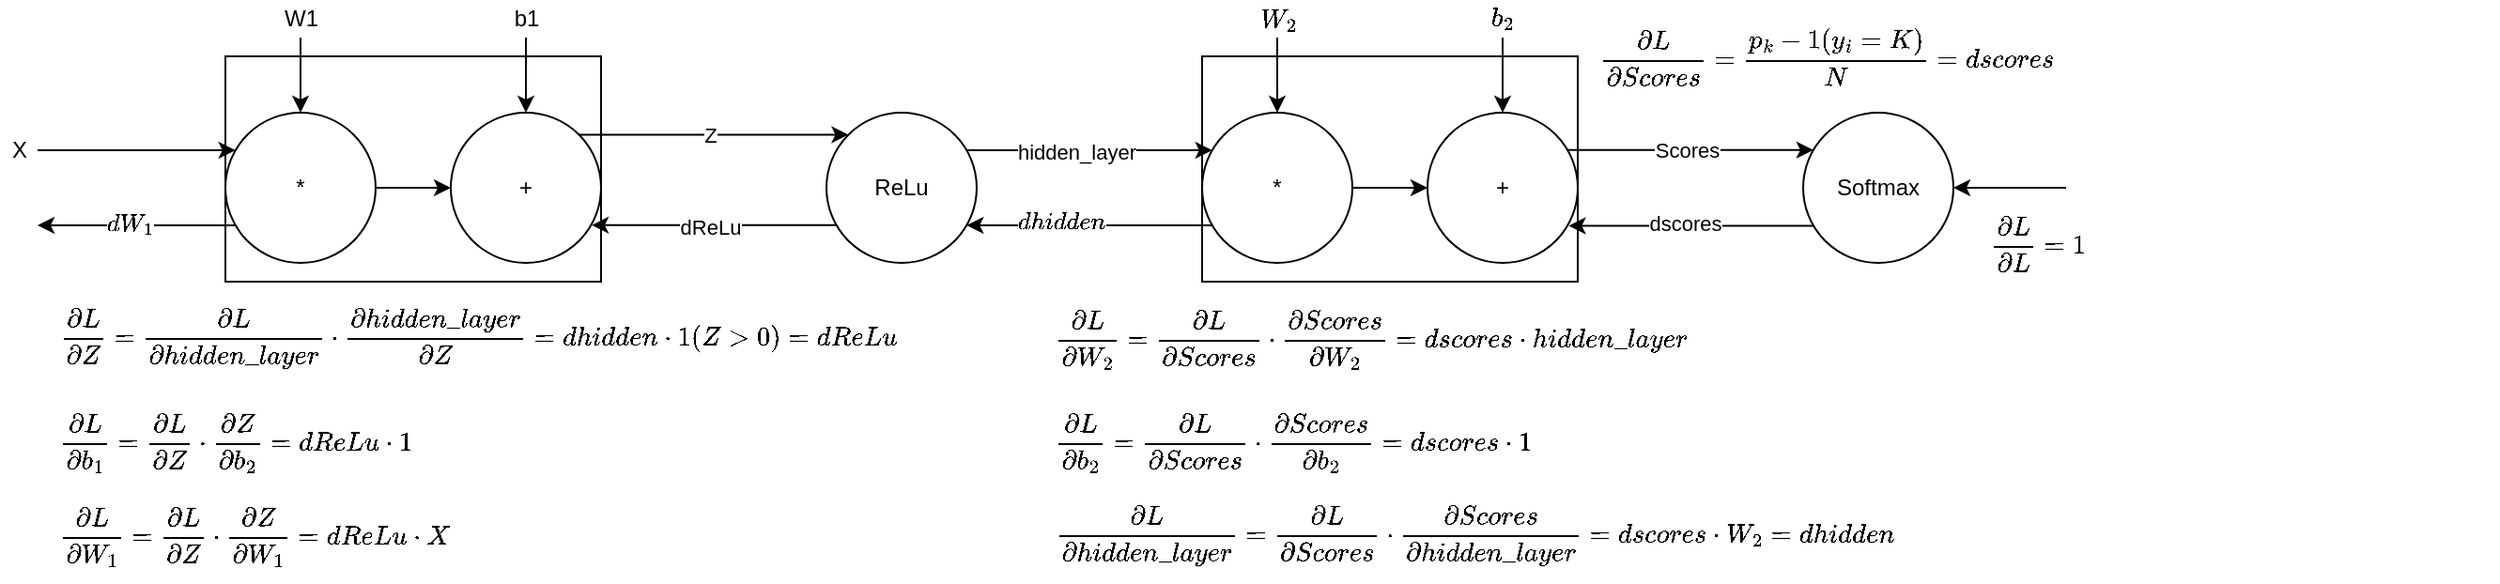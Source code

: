 <mxfile version="14.2.9" type="device"><diagram id="LbvbIl4-RcQ6blgqV9m0" name="Page-1"><mxGraphModel dx="2568" dy="970" grid="1" gridSize="10" guides="1" tooltips="1" connect="1" arrows="1" fold="1" page="1" pageScale="1" pageWidth="850" pageHeight="1100" math="1" shadow="0"><root><mxCell id="0"/><mxCell id="1" parent="0"/><mxCell id="c8HLRkHKk8ArAZIDCXA8-48" value="" style="rounded=0;whiteSpace=wrap;html=1;fillColor=none;" vertex="1" parent="1"><mxGeometry x="80" y="370" width="200" height="120" as="geometry"/></mxCell><mxCell id="c8HLRkHKk8ArAZIDCXA8-3" style="edgeStyle=orthogonalEdgeStyle;rounded=0;orthogonalLoop=1;jettySize=auto;html=1;startArrow=classic;startFill=1;endArrow=none;endFill=0;" edge="1" parent="1" source="c8HLRkHKk8ArAZIDCXA8-1"><mxGeometry relative="1" as="geometry"><mxPoint x="540" y="440" as="targetPoint"/></mxGeometry></mxCell><mxCell id="c8HLRkHKk8ArAZIDCXA8-4" value="&lt;div&gt;&lt;br&gt;&lt;/div&gt;" style="edgeLabel;html=1;align=center;verticalAlign=middle;resizable=0;points=[];" vertex="1" connectable="0" parent="c8HLRkHKk8ArAZIDCXA8-3"><mxGeometry x="0.14" y="1" relative="1" as="geometry"><mxPoint as="offset"/></mxGeometry></mxCell><mxCell id="c8HLRkHKk8ArAZIDCXA8-6" style="edgeStyle=orthogonalEdgeStyle;rounded=0;orthogonalLoop=1;jettySize=auto;html=1;startArrow=none;startFill=0;endArrow=classic;endFill=1;entryX=0.94;entryY=0.753;entryDx=0;entryDy=0;entryPerimeter=0;" edge="1" parent="1" source="c8HLRkHKk8ArAZIDCXA8-1" target="c8HLRkHKk8ArAZIDCXA8-10"><mxGeometry relative="1" as="geometry"><mxPoint x="280" y="460" as="targetPoint"/><Array as="points"><mxPoint x="290" y="460"/></Array></mxGeometry></mxCell><mxCell id="c8HLRkHKk8ArAZIDCXA8-9" value="dscores" style="edgeLabel;html=1;align=center;verticalAlign=middle;resizable=0;points=[];" vertex="1" connectable="0" parent="c8HLRkHKk8ArAZIDCXA8-6"><mxGeometry x="0.06" y="-1" relative="1" as="geometry"><mxPoint as="offset"/></mxGeometry></mxCell><mxCell id="c8HLRkHKk8ArAZIDCXA8-7" style="edgeStyle=orthogonalEdgeStyle;rounded=0;orthogonalLoop=1;jettySize=auto;html=1;startArrow=classic;startFill=1;endArrow=none;endFill=0;entryX=0.932;entryY=0.249;entryDx=0;entryDy=0;entryPerimeter=0;" edge="1" parent="1" source="c8HLRkHKk8ArAZIDCXA8-1" target="c8HLRkHKk8ArAZIDCXA8-10"><mxGeometry relative="1" as="geometry"><mxPoint x="280" y="420" as="targetPoint"/><Array as="points"><mxPoint x="280" y="420"/></Array></mxGeometry></mxCell><mxCell id="c8HLRkHKk8ArAZIDCXA8-8" value="&lt;div&gt;Scores&lt;/div&gt;" style="edgeLabel;html=1;align=center;verticalAlign=middle;resizable=0;points=[];" vertex="1" connectable="0" parent="c8HLRkHKk8ArAZIDCXA8-7"><mxGeometry x="0.034" relative="1" as="geometry"><mxPoint as="offset"/></mxGeometry></mxCell><mxCell id="c8HLRkHKk8ArAZIDCXA8-1" value="Softmax" style="ellipse;whiteSpace=wrap;html=1;aspect=fixed;" vertex="1" parent="1"><mxGeometry x="400" y="400" width="80" height="80" as="geometry"/></mxCell><mxCell id="c8HLRkHKk8ArAZIDCXA8-11" style="edgeStyle=orthogonalEdgeStyle;rounded=0;orthogonalLoop=1;jettySize=auto;html=1;startArrow=classic;startFill=1;endArrow=none;endFill=0;" edge="1" parent="1" source="c8HLRkHKk8ArAZIDCXA8-10"><mxGeometry relative="1" as="geometry"><mxPoint x="240" y="360" as="targetPoint"/></mxGeometry></mxCell><mxCell id="c8HLRkHKk8ArAZIDCXA8-10" value="+" style="ellipse;whiteSpace=wrap;html=1;aspect=fixed;" vertex="1" parent="1"><mxGeometry x="200" y="400" width="80" height="80" as="geometry"/></mxCell><mxCell id="c8HLRkHKk8ArAZIDCXA8-13" value="$$b_2$$" style="text;html=1;align=center;verticalAlign=middle;resizable=0;points=[];autosize=1;" vertex="1" parent="1"><mxGeometry x="210" y="340" width="60" height="20" as="geometry"/></mxCell><mxCell id="c8HLRkHKk8ArAZIDCXA8-17" style="edgeStyle=orthogonalEdgeStyle;rounded=0;orthogonalLoop=1;jettySize=auto;html=1;entryX=0;entryY=0.5;entryDx=0;entryDy=0;startArrow=none;startFill=0;endArrow=classic;endFill=1;" edge="1" parent="1" source="c8HLRkHKk8ArAZIDCXA8-14" target="c8HLRkHKk8ArAZIDCXA8-10"><mxGeometry relative="1" as="geometry"/></mxCell><mxCell id="c8HLRkHKk8ArAZIDCXA8-18" style="edgeStyle=orthogonalEdgeStyle;rounded=0;orthogonalLoop=1;jettySize=auto;html=1;startArrow=classic;startFill=1;endArrow=none;endFill=0;" edge="1" parent="1" source="c8HLRkHKk8ArAZIDCXA8-14"><mxGeometry relative="1" as="geometry"><mxPoint x="120.0" y="360" as="targetPoint"/></mxGeometry></mxCell><mxCell id="c8HLRkHKk8ArAZIDCXA8-22" style="edgeStyle=orthogonalEdgeStyle;rounded=0;orthogonalLoop=1;jettySize=auto;html=1;startArrow=none;startFill=0;endArrow=classic;endFill=1;entryX=0.933;entryY=0.75;entryDx=0;entryDy=0;entryPerimeter=0;" edge="1" parent="1" source="c8HLRkHKk8ArAZIDCXA8-14" target="c8HLRkHKk8ArAZIDCXA8-20"><mxGeometry relative="1" as="geometry"><mxPoint x="-30" y="460" as="targetPoint"/><Array as="points"><mxPoint x="50" y="460"/><mxPoint x="50" y="460"/></Array></mxGeometry></mxCell><mxCell id="c8HLRkHKk8ArAZIDCXA8-42" value="$$dhidden$$" style="edgeLabel;html=1;align=center;verticalAlign=middle;resizable=0;points=[];" vertex="1" connectable="0" parent="c8HLRkHKk8ArAZIDCXA8-22"><mxGeometry x="0.242" y="-2" relative="1" as="geometry"><mxPoint as="offset"/></mxGeometry></mxCell><mxCell id="c8HLRkHKk8ArAZIDCXA8-25" style="edgeStyle=orthogonalEdgeStyle;rounded=0;orthogonalLoop=1;jettySize=auto;html=1;startArrow=classic;startFill=1;endArrow=none;endFill=0;entryX=0.934;entryY=0.25;entryDx=0;entryDy=0;entryPerimeter=0;" edge="1" parent="1" source="c8HLRkHKk8ArAZIDCXA8-14" target="c8HLRkHKk8ArAZIDCXA8-20"><mxGeometry relative="1" as="geometry"><mxPoint x="10" y="440" as="targetPoint"/><Array as="points"><mxPoint x="40" y="420"/><mxPoint x="40" y="420"/></Array></mxGeometry></mxCell><mxCell id="c8HLRkHKk8ArAZIDCXA8-38" value="hidden_layer" style="edgeLabel;html=1;align=center;verticalAlign=middle;resizable=0;points=[];" vertex="1" connectable="0" parent="c8HLRkHKk8ArAZIDCXA8-25"><mxGeometry x="0.111" y="1" relative="1" as="geometry"><mxPoint as="offset"/></mxGeometry></mxCell><mxCell id="c8HLRkHKk8ArAZIDCXA8-14" value="*" style="ellipse;whiteSpace=wrap;html=1;aspect=fixed;" vertex="1" parent="1"><mxGeometry x="80" y="400" width="80" height="80" as="geometry"/></mxCell><mxCell id="c8HLRkHKk8ArAZIDCXA8-19" value="$$W_2$$" style="text;html=1;align=center;verticalAlign=middle;resizable=0;points=[];autosize=1;" vertex="1" parent="1"><mxGeometry x="85" y="340" width="70" height="20" as="geometry"/></mxCell><mxCell id="c8HLRkHKk8ArAZIDCXA8-44" style="edgeStyle=orthogonalEdgeStyle;rounded=0;orthogonalLoop=1;jettySize=auto;html=1;startArrow=none;startFill=0;endArrow=classic;endFill=1;entryX=0.938;entryY=0.749;entryDx=0;entryDy=0;entryPerimeter=0;" edge="1" parent="1" source="c8HLRkHKk8ArAZIDCXA8-20" target="c8HLRkHKk8ArAZIDCXA8-28"><mxGeometry relative="1" as="geometry"><mxPoint x="-230.0" y="460" as="targetPoint"/><Array as="points"><mxPoint x="-180" y="460"/></Array></mxGeometry></mxCell><mxCell id="c8HLRkHKk8ArAZIDCXA8-45" value="dReLu" style="edgeLabel;html=1;align=center;verticalAlign=middle;resizable=0;points=[];" vertex="1" connectable="0" parent="c8HLRkHKk8ArAZIDCXA8-44"><mxGeometry x="0.044" y="1" relative="1" as="geometry"><mxPoint as="offset"/></mxGeometry></mxCell><mxCell id="c8HLRkHKk8ArAZIDCXA8-20" value="ReLu" style="ellipse;whiteSpace=wrap;html=1;aspect=fixed;" vertex="1" parent="1"><mxGeometry x="-120" y="400" width="80" height="80" as="geometry"/></mxCell><mxCell id="c8HLRkHKk8ArAZIDCXA8-31" style="edgeStyle=orthogonalEdgeStyle;rounded=0;orthogonalLoop=1;jettySize=auto;html=1;startArrow=classic;startFill=1;endArrow=none;endFill=0;" edge="1" parent="1" source="c8HLRkHKk8ArAZIDCXA8-27"><mxGeometry relative="1" as="geometry"><mxPoint x="-400.0" y="360" as="targetPoint"/></mxGeometry></mxCell><mxCell id="c8HLRkHKk8ArAZIDCXA8-33" style="edgeStyle=orthogonalEdgeStyle;rounded=0;orthogonalLoop=1;jettySize=auto;html=1;entryX=0;entryY=0.5;entryDx=0;entryDy=0;startArrow=none;startFill=0;endArrow=classic;endFill=1;" edge="1" parent="1" source="c8HLRkHKk8ArAZIDCXA8-27" target="c8HLRkHKk8ArAZIDCXA8-28"><mxGeometry relative="1" as="geometry"/></mxCell><mxCell id="c8HLRkHKk8ArAZIDCXA8-46" style="edgeStyle=orthogonalEdgeStyle;rounded=0;orthogonalLoop=1;jettySize=auto;html=1;startArrow=classic;startFill=1;endArrow=none;endFill=0;" edge="1" parent="1" source="c8HLRkHKk8ArAZIDCXA8-27"><mxGeometry relative="1" as="geometry"><mxPoint x="-540" y="420" as="targetPoint"/><Array as="points"><mxPoint x="-520" y="420"/></Array></mxGeometry></mxCell><mxCell id="c8HLRkHKk8ArAZIDCXA8-27" value="*" style="ellipse;whiteSpace=wrap;html=1;aspect=fixed;" vertex="1" parent="1"><mxGeometry x="-440" y="400" width="80" height="80" as="geometry"/></mxCell><mxCell id="c8HLRkHKk8ArAZIDCXA8-29" style="edgeStyle=orthogonalEdgeStyle;rounded=0;orthogonalLoop=1;jettySize=auto;html=1;startArrow=classic;startFill=1;endArrow=none;endFill=0;" edge="1" parent="1" source="c8HLRkHKk8ArAZIDCXA8-28"><mxGeometry relative="1" as="geometry"><mxPoint x="-280.0" y="360" as="targetPoint"/></mxGeometry></mxCell><mxCell id="c8HLRkHKk8ArAZIDCXA8-35" style="edgeStyle=orthogonalEdgeStyle;rounded=0;orthogonalLoop=1;jettySize=auto;html=1;entryX=0;entryY=0;entryDx=0;entryDy=0;startArrow=none;startFill=0;endArrow=classic;endFill=1;" edge="1" parent="1" source="c8HLRkHKk8ArAZIDCXA8-28" target="c8HLRkHKk8ArAZIDCXA8-20"><mxGeometry relative="1" as="geometry"><Array as="points"><mxPoint x="-180" y="412"/></Array></mxGeometry></mxCell><mxCell id="c8HLRkHKk8ArAZIDCXA8-40" value="Z" style="edgeLabel;html=1;align=center;verticalAlign=middle;resizable=0;points=[];" vertex="1" connectable="0" parent="c8HLRkHKk8ArAZIDCXA8-35"><mxGeometry x="-0.037" relative="1" as="geometry"><mxPoint as="offset"/></mxGeometry></mxCell><mxCell id="c8HLRkHKk8ArAZIDCXA8-28" value="+" style="ellipse;whiteSpace=wrap;html=1;aspect=fixed;" vertex="1" parent="1"><mxGeometry x="-320" y="400" width="80" height="80" as="geometry"/></mxCell><mxCell id="c8HLRkHKk8ArAZIDCXA8-30" value="b1" style="text;html=1;align=center;verticalAlign=middle;resizable=0;points=[];autosize=1;" vertex="1" parent="1"><mxGeometry x="-295" y="340" width="30" height="20" as="geometry"/></mxCell><mxCell id="c8HLRkHKk8ArAZIDCXA8-32" value="W1" style="text;html=1;align=center;verticalAlign=middle;resizable=0;points=[];autosize=1;" vertex="1" parent="1"><mxGeometry x="-415" y="340" width="30" height="20" as="geometry"/></mxCell><mxCell id="c8HLRkHKk8ArAZIDCXA8-47" value="X" style="text;html=1;align=center;verticalAlign=middle;resizable=0;points=[];autosize=1;" vertex="1" parent="1"><mxGeometry x="-560" y="410" width="20" height="20" as="geometry"/></mxCell><mxCell id="c8HLRkHKk8ArAZIDCXA8-49" value="" style="rounded=0;whiteSpace=wrap;html=1;fillColor=none;" vertex="1" parent="1"><mxGeometry x="-440" y="370" width="200" height="120" as="geometry"/></mxCell><mxCell id="c8HLRkHKk8ArAZIDCXA8-50" value="&lt;div&gt;$$\frac{\partial{L}}{\partial{Scores}}&amp;nbsp; = \frac{p_k-1(y_i=K)}{N} = dscores$$&lt;/div&gt;" style="text;html=1;align=left;verticalAlign=middle;resizable=0;points=[];autosize=1;" vertex="1" parent="1"><mxGeometry x="290" y="360" width="400" height="20" as="geometry"/></mxCell><mxCell id="c8HLRkHKk8ArAZIDCXA8-51" value="&lt;div align=&quot;left&quot;&gt;$$\frac{\partial{L}}{\partial{W_2}} = \frac{\partial{L}}{\partial{Scores}} \cdot \frac{\partial{Scores}}{\partial{W_2}} = dscores \cdot hidden\_layer$$&lt;/div&gt;" style="text;html=1;align=left;verticalAlign=middle;resizable=0;points=[];autosize=1;" vertex="1" parent="1"><mxGeometry y="510" width="770" height="20" as="geometry"/></mxCell><mxCell id="c8HLRkHKk8ArAZIDCXA8-52" value="&lt;div align=&quot;left&quot;&gt;$$\frac{\partial{L}}{\partial{b_2}} = &lt;br&gt;\frac{\partial{L}}{\partial{Scores}} \cdot &lt;br&gt;\frac{\partial{Scores}}{\partial{b_2}} = dscores \cdot 1$$&lt;/div&gt;" style="text;html=1;align=left;verticalAlign=middle;resizable=0;points=[];autosize=1;" vertex="1" parent="1"><mxGeometry y="550" width="310" height="50" as="geometry"/></mxCell><mxCell id="c8HLRkHKk8ArAZIDCXA8-53" value="&lt;div&gt;$$\frac{\partial{L}}{\partial{hidden\_layer}} = &lt;br&gt;\frac{\partial{L}}{\partial{Scores}} \cdot &lt;br&gt;\frac{\partial{Scores}}{\partial{hidden\_layer}} = dscores \cdot W_2 = dhidden$$&lt;/div&gt;" style="text;html=1;align=left;verticalAlign=middle;resizable=0;points=[];autosize=1;" vertex="1" parent="1"><mxGeometry y="600" width="440" height="50" as="geometry"/></mxCell><mxCell id="c8HLRkHKk8ArAZIDCXA8-54" style="edgeStyle=orthogonalEdgeStyle;rounded=0;orthogonalLoop=1;jettySize=auto;html=1;startArrow=none;startFill=0;endArrow=classic;endFill=1;" edge="1" parent="1"><mxGeometry relative="1" as="geometry"><mxPoint x="-540" y="460" as="targetPoint"/><mxPoint x="-434.641" y="460" as="sourcePoint"/><Array as="points"><mxPoint x="-520" y="460"/></Array></mxGeometry></mxCell><mxCell id="c8HLRkHKk8ArAZIDCXA8-55" value="$$dW_1$$" style="edgeLabel;html=1;align=center;verticalAlign=middle;resizable=0;points=[];" vertex="1" connectable="0" parent="c8HLRkHKk8ArAZIDCXA8-54"><mxGeometry x="0.076" y="-1" relative="1" as="geometry"><mxPoint as="offset"/></mxGeometry></mxCell><mxCell id="c8HLRkHKk8ArAZIDCXA8-56" value="&lt;div&gt;$$\frac{\partial{L}}{\partial{W_1}} = &lt;br&gt;\frac{\partial{L}}{\partial{Z}} \cdot \frac{\partial{Z}}{\partial{W_1}}= dReLu \cdot X$$&lt;/div&gt;" style="text;html=1;align=left;verticalAlign=middle;resizable=0;points=[];autosize=1;" vertex="1" parent="1"><mxGeometry x="-530" y="610" width="450" height="30" as="geometry"/></mxCell><mxCell id="c8HLRkHKk8ArAZIDCXA8-57" value="&lt;div align=&quot;left&quot;&gt;$$\frac{\partial{L}}{\partial{b_1}} = &lt;br&gt;\frac{\partial{L}}{\partial{Z}} \cdot &lt;br&gt;\frac{\partial{Z}}{\partial{b_2}} = dReLu \cdot 1$$&lt;/div&gt;" style="text;html=1;align=left;verticalAlign=middle;resizable=0;points=[];autosize=1;" vertex="1" parent="1"><mxGeometry x="-530" y="550" width="270" height="50" as="geometry"/></mxCell><mxCell id="c8HLRkHKk8ArAZIDCXA8-59" value="&lt;div&gt;$$\frac{\partial{L}}{\partial{Z}} = \frac{\partial{L}}{\partial{hidden\_layer}} \cdot \frac{\partial{hidden\_layer}}{\partial{Z}}= dhidden \cdot 1(Z &amp;gt; 0) = dReLu$$&lt;/div&gt;" style="text;html=1;align=left;verticalAlign=middle;resizable=0;points=[];autosize=1;" vertex="1" parent="1"><mxGeometry x="-530" y="510" width="820" height="20" as="geometry"/></mxCell><mxCell id="c8HLRkHKk8ArAZIDCXA8-60" value="&lt;div&gt;$$\frac{\partial{L}}{\partial{L}}= 1$$&lt;/div&gt;" style="text;html=1;align=center;verticalAlign=middle;resizable=0;points=[];autosize=1;" vertex="1" parent="1"><mxGeometry x="425" y="460" width="200" height="20" as="geometry"/></mxCell></root></mxGraphModel></diagram></mxfile>